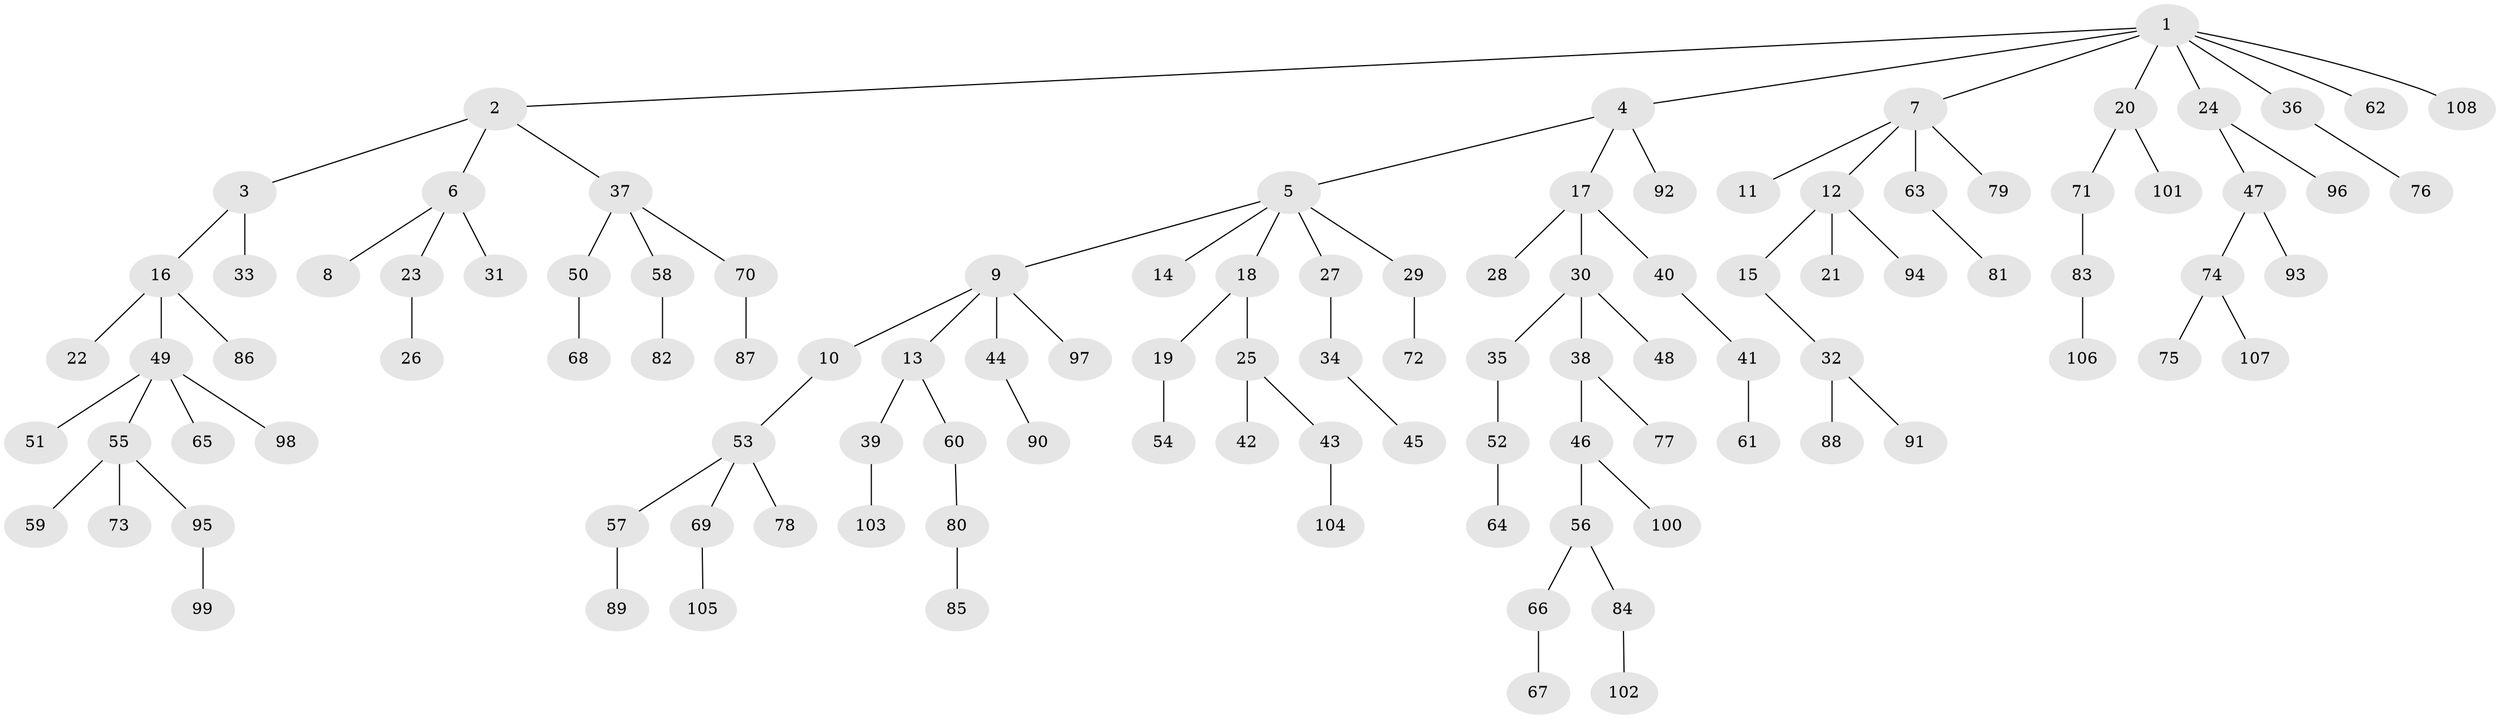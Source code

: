 // coarse degree distribution, {2: 0.203125, 1: 0.65625, 4: 0.046875, 3: 0.03125, 5: 0.03125, 17: 0.015625, 13: 0.015625}
// Generated by graph-tools (version 1.1) at 2025/55/03/04/25 21:55:49]
// undirected, 108 vertices, 107 edges
graph export_dot {
graph [start="1"]
  node [color=gray90,style=filled];
  1;
  2;
  3;
  4;
  5;
  6;
  7;
  8;
  9;
  10;
  11;
  12;
  13;
  14;
  15;
  16;
  17;
  18;
  19;
  20;
  21;
  22;
  23;
  24;
  25;
  26;
  27;
  28;
  29;
  30;
  31;
  32;
  33;
  34;
  35;
  36;
  37;
  38;
  39;
  40;
  41;
  42;
  43;
  44;
  45;
  46;
  47;
  48;
  49;
  50;
  51;
  52;
  53;
  54;
  55;
  56;
  57;
  58;
  59;
  60;
  61;
  62;
  63;
  64;
  65;
  66;
  67;
  68;
  69;
  70;
  71;
  72;
  73;
  74;
  75;
  76;
  77;
  78;
  79;
  80;
  81;
  82;
  83;
  84;
  85;
  86;
  87;
  88;
  89;
  90;
  91;
  92;
  93;
  94;
  95;
  96;
  97;
  98;
  99;
  100;
  101;
  102;
  103;
  104;
  105;
  106;
  107;
  108;
  1 -- 2;
  1 -- 4;
  1 -- 7;
  1 -- 20;
  1 -- 24;
  1 -- 36;
  1 -- 62;
  1 -- 108;
  2 -- 3;
  2 -- 6;
  2 -- 37;
  3 -- 16;
  3 -- 33;
  4 -- 5;
  4 -- 17;
  4 -- 92;
  5 -- 9;
  5 -- 14;
  5 -- 18;
  5 -- 27;
  5 -- 29;
  6 -- 8;
  6 -- 23;
  6 -- 31;
  7 -- 11;
  7 -- 12;
  7 -- 63;
  7 -- 79;
  9 -- 10;
  9 -- 13;
  9 -- 44;
  9 -- 97;
  10 -- 53;
  12 -- 15;
  12 -- 21;
  12 -- 94;
  13 -- 39;
  13 -- 60;
  15 -- 32;
  16 -- 22;
  16 -- 49;
  16 -- 86;
  17 -- 28;
  17 -- 30;
  17 -- 40;
  18 -- 19;
  18 -- 25;
  19 -- 54;
  20 -- 71;
  20 -- 101;
  23 -- 26;
  24 -- 47;
  24 -- 96;
  25 -- 42;
  25 -- 43;
  27 -- 34;
  29 -- 72;
  30 -- 35;
  30 -- 38;
  30 -- 48;
  32 -- 88;
  32 -- 91;
  34 -- 45;
  35 -- 52;
  36 -- 76;
  37 -- 50;
  37 -- 58;
  37 -- 70;
  38 -- 46;
  38 -- 77;
  39 -- 103;
  40 -- 41;
  41 -- 61;
  43 -- 104;
  44 -- 90;
  46 -- 56;
  46 -- 100;
  47 -- 74;
  47 -- 93;
  49 -- 51;
  49 -- 55;
  49 -- 65;
  49 -- 98;
  50 -- 68;
  52 -- 64;
  53 -- 57;
  53 -- 69;
  53 -- 78;
  55 -- 59;
  55 -- 73;
  55 -- 95;
  56 -- 66;
  56 -- 84;
  57 -- 89;
  58 -- 82;
  60 -- 80;
  63 -- 81;
  66 -- 67;
  69 -- 105;
  70 -- 87;
  71 -- 83;
  74 -- 75;
  74 -- 107;
  80 -- 85;
  83 -- 106;
  84 -- 102;
  95 -- 99;
}
